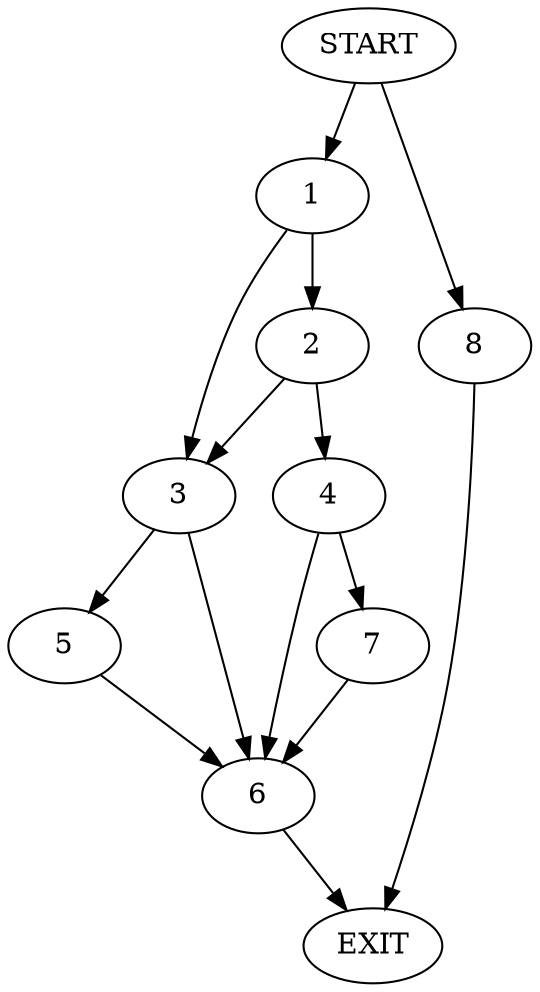 digraph {
0 [label="START"]
9 [label="EXIT"]
0 -> 1
1 -> 2
1 -> 3
2 -> 4
2 -> 3
3 -> 5
3 -> 6
4 -> 7
4 -> 6
7 -> 6
6 -> 9
5 -> 6
0 -> 8
8 -> 9
}
